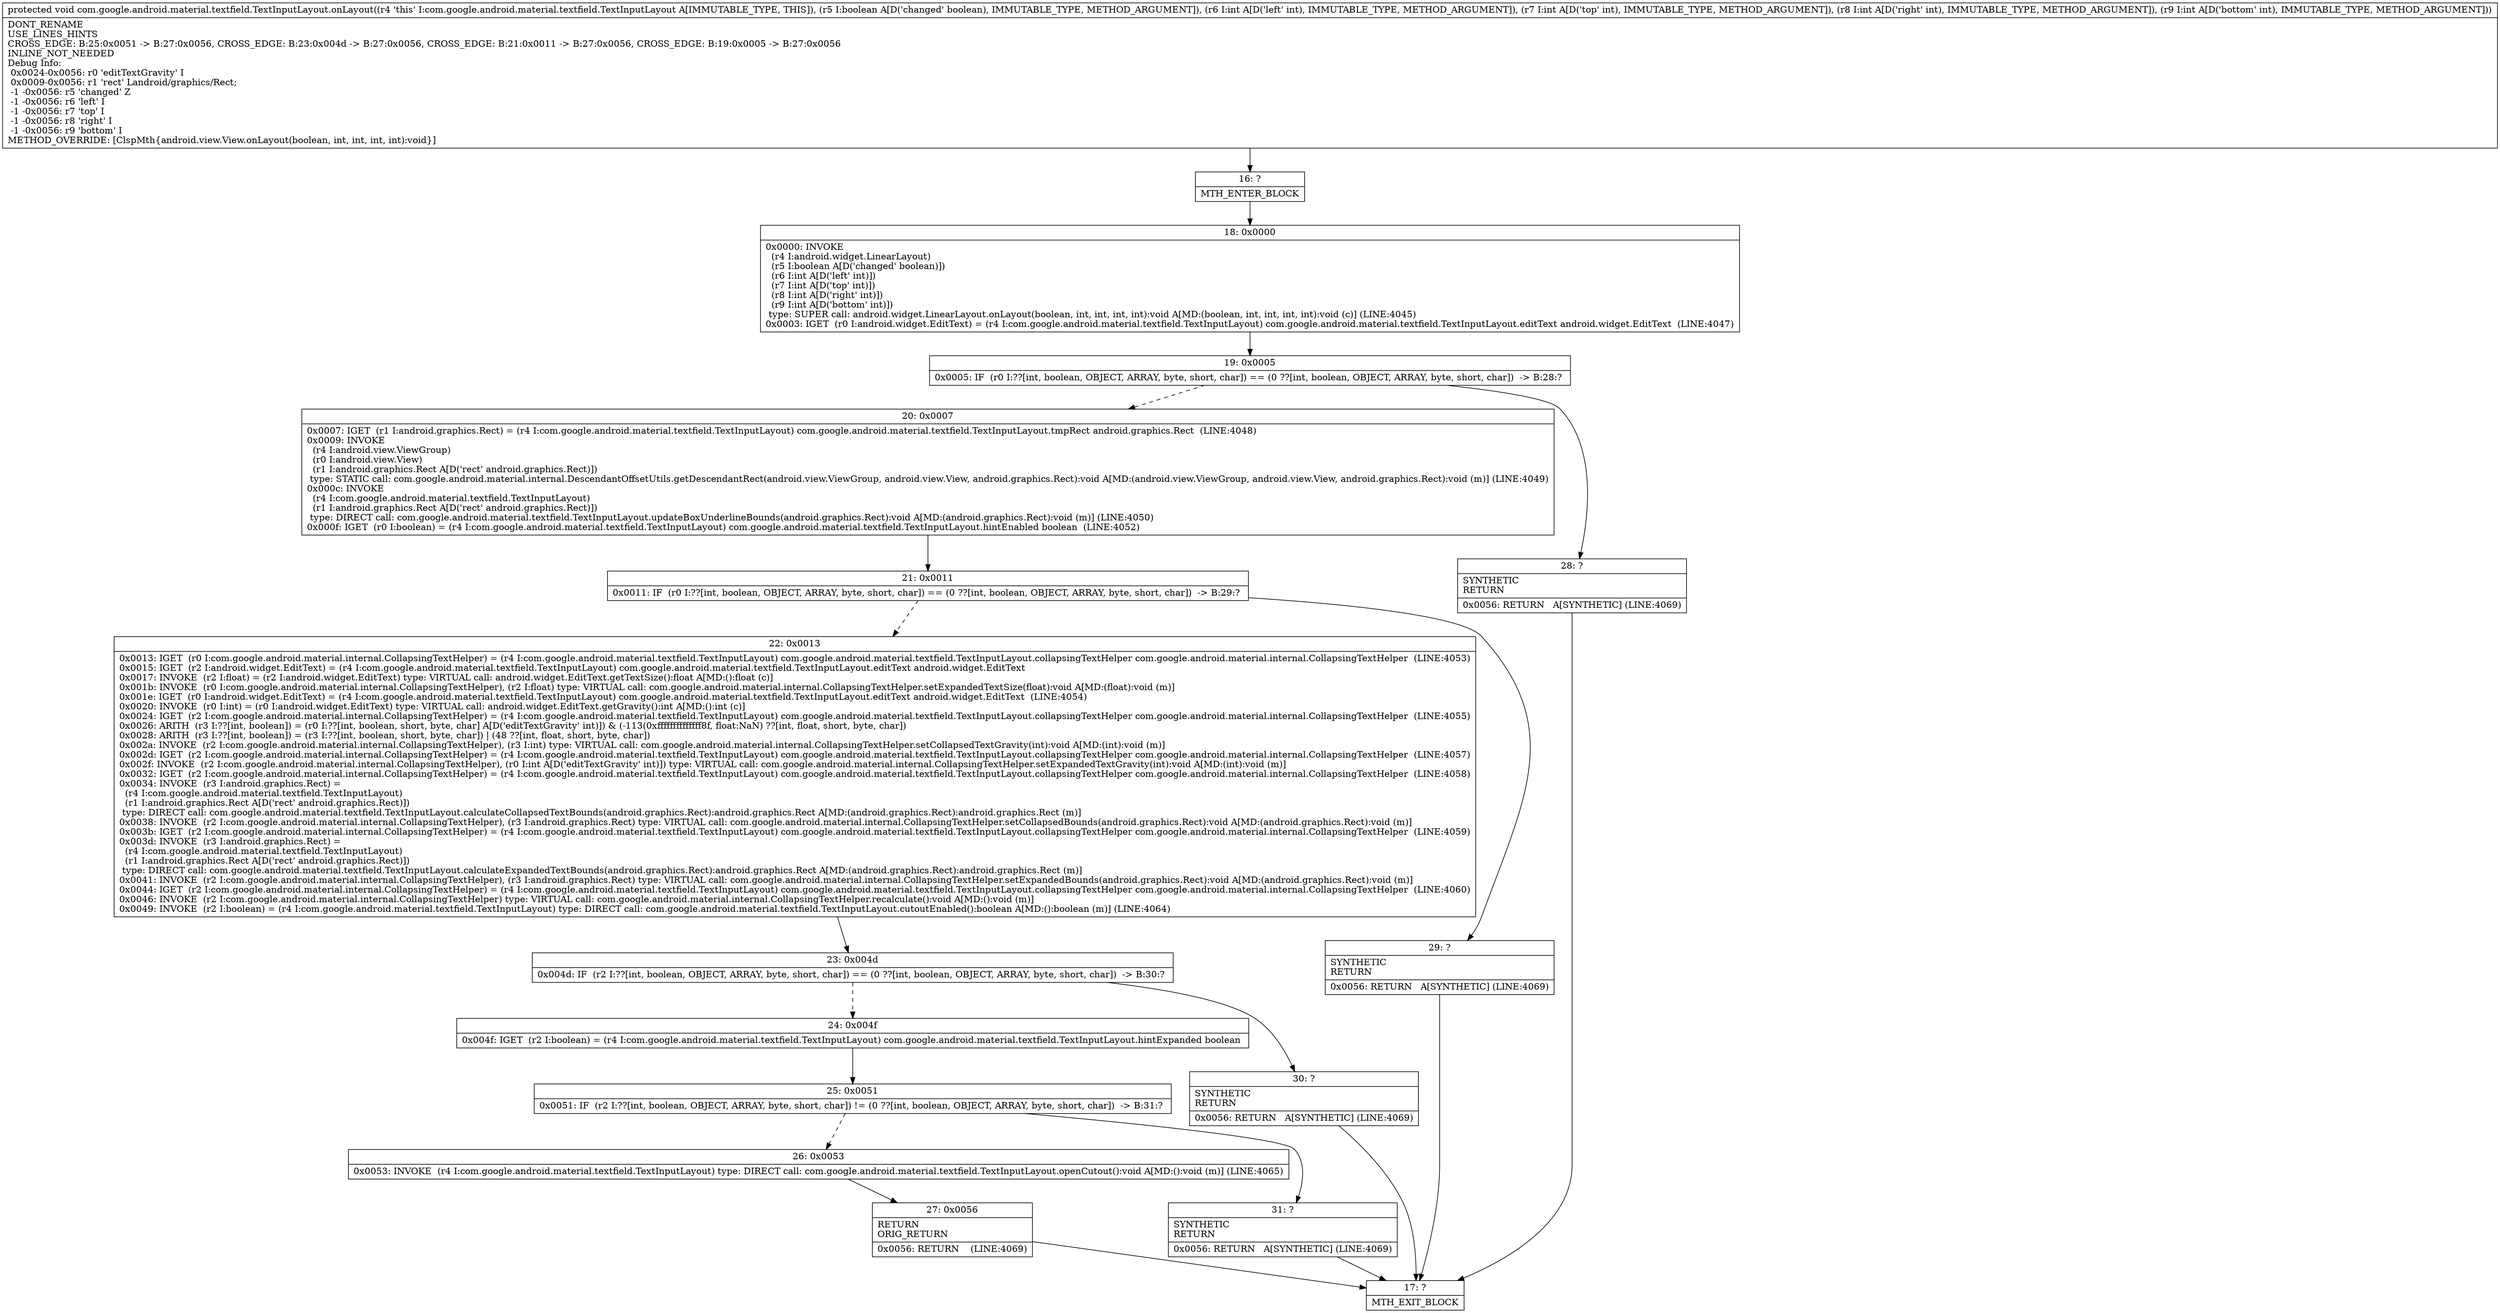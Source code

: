digraph "CFG forcom.google.android.material.textfield.TextInputLayout.onLayout(ZIIII)V" {
Node_16 [shape=record,label="{16\:\ ?|MTH_ENTER_BLOCK\l}"];
Node_18 [shape=record,label="{18\:\ 0x0000|0x0000: INVOKE  \l  (r4 I:android.widget.LinearLayout)\l  (r5 I:boolean A[D('changed' boolean)])\l  (r6 I:int A[D('left' int)])\l  (r7 I:int A[D('top' int)])\l  (r8 I:int A[D('right' int)])\l  (r9 I:int A[D('bottom' int)])\l type: SUPER call: android.widget.LinearLayout.onLayout(boolean, int, int, int, int):void A[MD:(boolean, int, int, int, int):void (c)] (LINE:4045)\l0x0003: IGET  (r0 I:android.widget.EditText) = (r4 I:com.google.android.material.textfield.TextInputLayout) com.google.android.material.textfield.TextInputLayout.editText android.widget.EditText  (LINE:4047)\l}"];
Node_19 [shape=record,label="{19\:\ 0x0005|0x0005: IF  (r0 I:??[int, boolean, OBJECT, ARRAY, byte, short, char]) == (0 ??[int, boolean, OBJECT, ARRAY, byte, short, char])  \-\> B:28:? \l}"];
Node_20 [shape=record,label="{20\:\ 0x0007|0x0007: IGET  (r1 I:android.graphics.Rect) = (r4 I:com.google.android.material.textfield.TextInputLayout) com.google.android.material.textfield.TextInputLayout.tmpRect android.graphics.Rect  (LINE:4048)\l0x0009: INVOKE  \l  (r4 I:android.view.ViewGroup)\l  (r0 I:android.view.View)\l  (r1 I:android.graphics.Rect A[D('rect' android.graphics.Rect)])\l type: STATIC call: com.google.android.material.internal.DescendantOffsetUtils.getDescendantRect(android.view.ViewGroup, android.view.View, android.graphics.Rect):void A[MD:(android.view.ViewGroup, android.view.View, android.graphics.Rect):void (m)] (LINE:4049)\l0x000c: INVOKE  \l  (r4 I:com.google.android.material.textfield.TextInputLayout)\l  (r1 I:android.graphics.Rect A[D('rect' android.graphics.Rect)])\l type: DIRECT call: com.google.android.material.textfield.TextInputLayout.updateBoxUnderlineBounds(android.graphics.Rect):void A[MD:(android.graphics.Rect):void (m)] (LINE:4050)\l0x000f: IGET  (r0 I:boolean) = (r4 I:com.google.android.material.textfield.TextInputLayout) com.google.android.material.textfield.TextInputLayout.hintEnabled boolean  (LINE:4052)\l}"];
Node_21 [shape=record,label="{21\:\ 0x0011|0x0011: IF  (r0 I:??[int, boolean, OBJECT, ARRAY, byte, short, char]) == (0 ??[int, boolean, OBJECT, ARRAY, byte, short, char])  \-\> B:29:? \l}"];
Node_22 [shape=record,label="{22\:\ 0x0013|0x0013: IGET  (r0 I:com.google.android.material.internal.CollapsingTextHelper) = (r4 I:com.google.android.material.textfield.TextInputLayout) com.google.android.material.textfield.TextInputLayout.collapsingTextHelper com.google.android.material.internal.CollapsingTextHelper  (LINE:4053)\l0x0015: IGET  (r2 I:android.widget.EditText) = (r4 I:com.google.android.material.textfield.TextInputLayout) com.google.android.material.textfield.TextInputLayout.editText android.widget.EditText \l0x0017: INVOKE  (r2 I:float) = (r2 I:android.widget.EditText) type: VIRTUAL call: android.widget.EditText.getTextSize():float A[MD:():float (c)]\l0x001b: INVOKE  (r0 I:com.google.android.material.internal.CollapsingTextHelper), (r2 I:float) type: VIRTUAL call: com.google.android.material.internal.CollapsingTextHelper.setExpandedTextSize(float):void A[MD:(float):void (m)]\l0x001e: IGET  (r0 I:android.widget.EditText) = (r4 I:com.google.android.material.textfield.TextInputLayout) com.google.android.material.textfield.TextInputLayout.editText android.widget.EditText  (LINE:4054)\l0x0020: INVOKE  (r0 I:int) = (r0 I:android.widget.EditText) type: VIRTUAL call: android.widget.EditText.getGravity():int A[MD:():int (c)]\l0x0024: IGET  (r2 I:com.google.android.material.internal.CollapsingTextHelper) = (r4 I:com.google.android.material.textfield.TextInputLayout) com.google.android.material.textfield.TextInputLayout.collapsingTextHelper com.google.android.material.internal.CollapsingTextHelper  (LINE:4055)\l0x0026: ARITH  (r3 I:??[int, boolean]) = (r0 I:??[int, boolean, short, byte, char] A[D('editTextGravity' int)]) & (\-113(0xffffffffffffff8f, float:NaN) ??[int, float, short, byte, char]) \l0x0028: ARITH  (r3 I:??[int, boolean]) = (r3 I:??[int, boolean, short, byte, char]) \| (48 ??[int, float, short, byte, char]) \l0x002a: INVOKE  (r2 I:com.google.android.material.internal.CollapsingTextHelper), (r3 I:int) type: VIRTUAL call: com.google.android.material.internal.CollapsingTextHelper.setCollapsedTextGravity(int):void A[MD:(int):void (m)]\l0x002d: IGET  (r2 I:com.google.android.material.internal.CollapsingTextHelper) = (r4 I:com.google.android.material.textfield.TextInputLayout) com.google.android.material.textfield.TextInputLayout.collapsingTextHelper com.google.android.material.internal.CollapsingTextHelper  (LINE:4057)\l0x002f: INVOKE  (r2 I:com.google.android.material.internal.CollapsingTextHelper), (r0 I:int A[D('editTextGravity' int)]) type: VIRTUAL call: com.google.android.material.internal.CollapsingTextHelper.setExpandedTextGravity(int):void A[MD:(int):void (m)]\l0x0032: IGET  (r2 I:com.google.android.material.internal.CollapsingTextHelper) = (r4 I:com.google.android.material.textfield.TextInputLayout) com.google.android.material.textfield.TextInputLayout.collapsingTextHelper com.google.android.material.internal.CollapsingTextHelper  (LINE:4058)\l0x0034: INVOKE  (r3 I:android.graphics.Rect) = \l  (r4 I:com.google.android.material.textfield.TextInputLayout)\l  (r1 I:android.graphics.Rect A[D('rect' android.graphics.Rect)])\l type: DIRECT call: com.google.android.material.textfield.TextInputLayout.calculateCollapsedTextBounds(android.graphics.Rect):android.graphics.Rect A[MD:(android.graphics.Rect):android.graphics.Rect (m)]\l0x0038: INVOKE  (r2 I:com.google.android.material.internal.CollapsingTextHelper), (r3 I:android.graphics.Rect) type: VIRTUAL call: com.google.android.material.internal.CollapsingTextHelper.setCollapsedBounds(android.graphics.Rect):void A[MD:(android.graphics.Rect):void (m)]\l0x003b: IGET  (r2 I:com.google.android.material.internal.CollapsingTextHelper) = (r4 I:com.google.android.material.textfield.TextInputLayout) com.google.android.material.textfield.TextInputLayout.collapsingTextHelper com.google.android.material.internal.CollapsingTextHelper  (LINE:4059)\l0x003d: INVOKE  (r3 I:android.graphics.Rect) = \l  (r4 I:com.google.android.material.textfield.TextInputLayout)\l  (r1 I:android.graphics.Rect A[D('rect' android.graphics.Rect)])\l type: DIRECT call: com.google.android.material.textfield.TextInputLayout.calculateExpandedTextBounds(android.graphics.Rect):android.graphics.Rect A[MD:(android.graphics.Rect):android.graphics.Rect (m)]\l0x0041: INVOKE  (r2 I:com.google.android.material.internal.CollapsingTextHelper), (r3 I:android.graphics.Rect) type: VIRTUAL call: com.google.android.material.internal.CollapsingTextHelper.setExpandedBounds(android.graphics.Rect):void A[MD:(android.graphics.Rect):void (m)]\l0x0044: IGET  (r2 I:com.google.android.material.internal.CollapsingTextHelper) = (r4 I:com.google.android.material.textfield.TextInputLayout) com.google.android.material.textfield.TextInputLayout.collapsingTextHelper com.google.android.material.internal.CollapsingTextHelper  (LINE:4060)\l0x0046: INVOKE  (r2 I:com.google.android.material.internal.CollapsingTextHelper) type: VIRTUAL call: com.google.android.material.internal.CollapsingTextHelper.recalculate():void A[MD:():void (m)]\l0x0049: INVOKE  (r2 I:boolean) = (r4 I:com.google.android.material.textfield.TextInputLayout) type: DIRECT call: com.google.android.material.textfield.TextInputLayout.cutoutEnabled():boolean A[MD:():boolean (m)] (LINE:4064)\l}"];
Node_23 [shape=record,label="{23\:\ 0x004d|0x004d: IF  (r2 I:??[int, boolean, OBJECT, ARRAY, byte, short, char]) == (0 ??[int, boolean, OBJECT, ARRAY, byte, short, char])  \-\> B:30:? \l}"];
Node_24 [shape=record,label="{24\:\ 0x004f|0x004f: IGET  (r2 I:boolean) = (r4 I:com.google.android.material.textfield.TextInputLayout) com.google.android.material.textfield.TextInputLayout.hintExpanded boolean \l}"];
Node_25 [shape=record,label="{25\:\ 0x0051|0x0051: IF  (r2 I:??[int, boolean, OBJECT, ARRAY, byte, short, char]) != (0 ??[int, boolean, OBJECT, ARRAY, byte, short, char])  \-\> B:31:? \l}"];
Node_26 [shape=record,label="{26\:\ 0x0053|0x0053: INVOKE  (r4 I:com.google.android.material.textfield.TextInputLayout) type: DIRECT call: com.google.android.material.textfield.TextInputLayout.openCutout():void A[MD:():void (m)] (LINE:4065)\l}"];
Node_27 [shape=record,label="{27\:\ 0x0056|RETURN\lORIG_RETURN\l|0x0056: RETURN    (LINE:4069)\l}"];
Node_17 [shape=record,label="{17\:\ ?|MTH_EXIT_BLOCK\l}"];
Node_31 [shape=record,label="{31\:\ ?|SYNTHETIC\lRETURN\l|0x0056: RETURN   A[SYNTHETIC] (LINE:4069)\l}"];
Node_30 [shape=record,label="{30\:\ ?|SYNTHETIC\lRETURN\l|0x0056: RETURN   A[SYNTHETIC] (LINE:4069)\l}"];
Node_29 [shape=record,label="{29\:\ ?|SYNTHETIC\lRETURN\l|0x0056: RETURN   A[SYNTHETIC] (LINE:4069)\l}"];
Node_28 [shape=record,label="{28\:\ ?|SYNTHETIC\lRETURN\l|0x0056: RETURN   A[SYNTHETIC] (LINE:4069)\l}"];
MethodNode[shape=record,label="{protected void com.google.android.material.textfield.TextInputLayout.onLayout((r4 'this' I:com.google.android.material.textfield.TextInputLayout A[IMMUTABLE_TYPE, THIS]), (r5 I:boolean A[D('changed' boolean), IMMUTABLE_TYPE, METHOD_ARGUMENT]), (r6 I:int A[D('left' int), IMMUTABLE_TYPE, METHOD_ARGUMENT]), (r7 I:int A[D('top' int), IMMUTABLE_TYPE, METHOD_ARGUMENT]), (r8 I:int A[D('right' int), IMMUTABLE_TYPE, METHOD_ARGUMENT]), (r9 I:int A[D('bottom' int), IMMUTABLE_TYPE, METHOD_ARGUMENT]))  | DONT_RENAME\lUSE_LINES_HINTS\lCROSS_EDGE: B:25:0x0051 \-\> B:27:0x0056, CROSS_EDGE: B:23:0x004d \-\> B:27:0x0056, CROSS_EDGE: B:21:0x0011 \-\> B:27:0x0056, CROSS_EDGE: B:19:0x0005 \-\> B:27:0x0056\lINLINE_NOT_NEEDED\lDebug Info:\l  0x0024\-0x0056: r0 'editTextGravity' I\l  0x0009\-0x0056: r1 'rect' Landroid\/graphics\/Rect;\l  \-1 \-0x0056: r5 'changed' Z\l  \-1 \-0x0056: r6 'left' I\l  \-1 \-0x0056: r7 'top' I\l  \-1 \-0x0056: r8 'right' I\l  \-1 \-0x0056: r9 'bottom' I\lMETHOD_OVERRIDE: [ClspMth\{android.view.View.onLayout(boolean, int, int, int, int):void\}]\l}"];
MethodNode -> Node_16;Node_16 -> Node_18;
Node_18 -> Node_19;
Node_19 -> Node_20[style=dashed];
Node_19 -> Node_28;
Node_20 -> Node_21;
Node_21 -> Node_22[style=dashed];
Node_21 -> Node_29;
Node_22 -> Node_23;
Node_23 -> Node_24[style=dashed];
Node_23 -> Node_30;
Node_24 -> Node_25;
Node_25 -> Node_26[style=dashed];
Node_25 -> Node_31;
Node_26 -> Node_27;
Node_27 -> Node_17;
Node_31 -> Node_17;
Node_30 -> Node_17;
Node_29 -> Node_17;
Node_28 -> Node_17;
}

